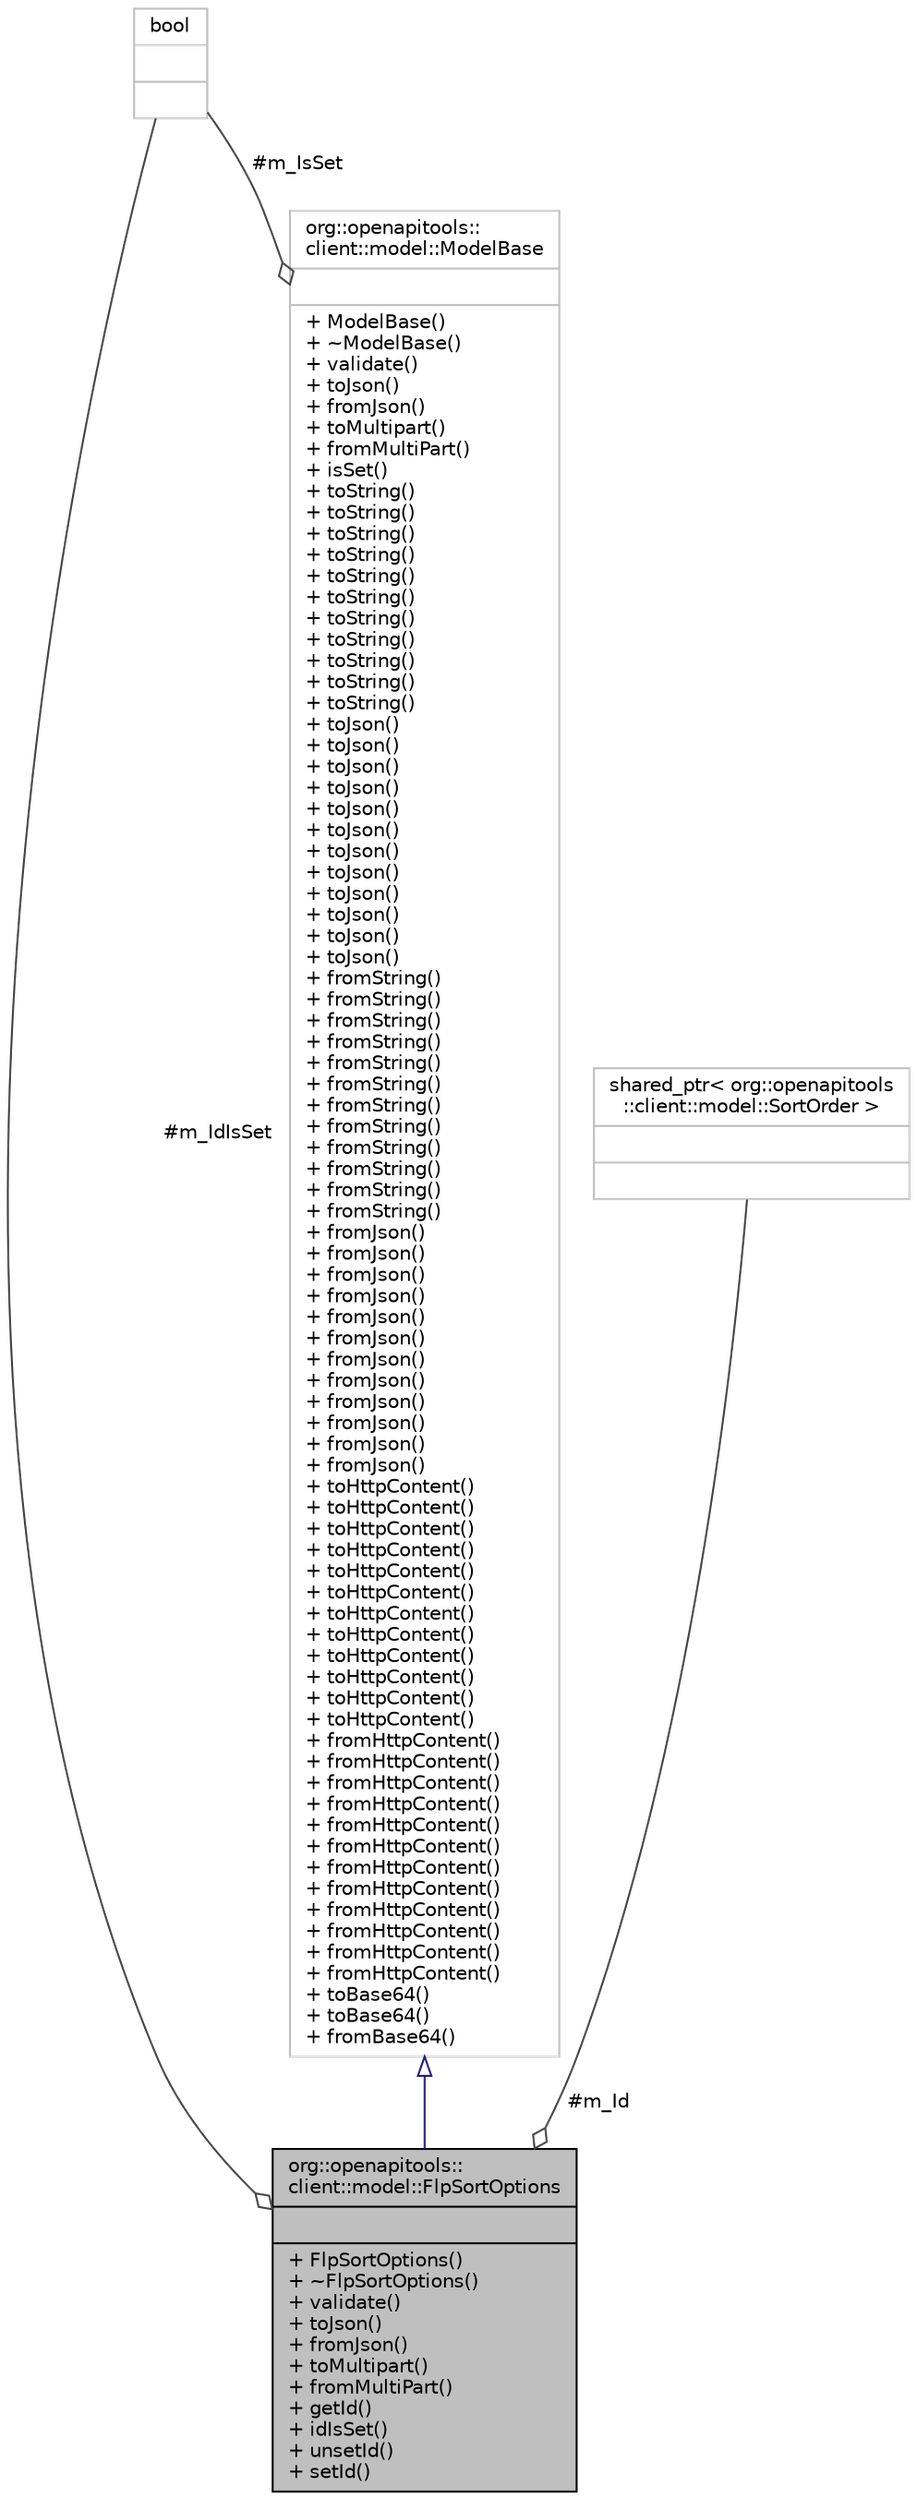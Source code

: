 digraph "org::openapitools::client::model::FlpSortOptions"
{
 // INTERACTIVE_SVG=YES
 // LATEX_PDF_SIZE
  bgcolor="transparent";
  edge [fontname="Helvetica",fontsize="10",labelfontname="Helvetica",labelfontsize="10"];
  node [fontname="Helvetica",fontsize="10",shape=record];
  Node1 [label="{org::openapitools::\lclient::model::FlpSortOptions\n||+ FlpSortOptions()\l+ ~FlpSortOptions()\l+ validate()\l+ toJson()\l+ fromJson()\l+ toMultipart()\l+ fromMultiPart()\l+ getId()\l+ idIsSet()\l+ unsetId()\l+ setId()\l}",height=0.2,width=0.4,color="black", fillcolor="grey75", style="filled", fontcolor="black",tooltip="Specifies the sorting requirements of a flp request."];
  Node2 -> Node1 [dir="back",color="midnightblue",fontsize="10",style="solid",arrowtail="onormal",fontname="Helvetica"];
  Node2 [label="{org::openapitools::\lclient::model::ModelBase\n||+ ModelBase()\l+ ~ModelBase()\l+ validate()\l+ toJson()\l+ fromJson()\l+ toMultipart()\l+ fromMultiPart()\l+ isSet()\l+ toString()\l+ toString()\l+ toString()\l+ toString()\l+ toString()\l+ toString()\l+ toString()\l+ toString()\l+ toString()\l+ toString()\l+ toString()\l+ toJson()\l+ toJson()\l+ toJson()\l+ toJson()\l+ toJson()\l+ toJson()\l+ toJson()\l+ toJson()\l+ toJson()\l+ toJson()\l+ toJson()\l+ toJson()\l+ fromString()\l+ fromString()\l+ fromString()\l+ fromString()\l+ fromString()\l+ fromString()\l+ fromString()\l+ fromString()\l+ fromString()\l+ fromString()\l+ fromString()\l+ fromString()\l+ fromJson()\l+ fromJson()\l+ fromJson()\l+ fromJson()\l+ fromJson()\l+ fromJson()\l+ fromJson()\l+ fromJson()\l+ fromJson()\l+ fromJson()\l+ fromJson()\l+ fromJson()\l+ toHttpContent()\l+ toHttpContent()\l+ toHttpContent()\l+ toHttpContent()\l+ toHttpContent()\l+ toHttpContent()\l+ toHttpContent()\l+ toHttpContent()\l+ toHttpContent()\l+ toHttpContent()\l+ toHttpContent()\l+ toHttpContent()\l+ fromHttpContent()\l+ fromHttpContent()\l+ fromHttpContent()\l+ fromHttpContent()\l+ fromHttpContent()\l+ fromHttpContent()\l+ fromHttpContent()\l+ fromHttpContent()\l+ fromHttpContent()\l+ fromHttpContent()\l+ fromHttpContent()\l+ fromHttpContent()\l+ toBase64()\l+ toBase64()\l+ fromBase64()\l}",height=0.2,width=0.4,color="grey75",URL="$classorg_1_1openapitools_1_1client_1_1model_1_1_model_base.html",tooltip=" "];
  Node3 -> Node2 [color="grey25",fontsize="10",style="solid",label=" #m_IsSet" ,arrowhead="odiamond",fontname="Helvetica"];
  Node3 [label="{bool\n||}",height=0.2,width=0.4,color="grey75",tooltip=" "];
  Node4 -> Node1 [color="grey25",fontsize="10",style="solid",label=" #m_Id" ,arrowhead="odiamond",fontname="Helvetica"];
  Node4 [label="{shared_ptr\< org::openapitools\l::client::model::SortOrder \>\n||}",height=0.2,width=0.4,color="grey75",tooltip=" "];
  Node3 -> Node1 [color="grey25",fontsize="10",style="solid",label=" #m_IdIsSet" ,arrowhead="odiamond",fontname="Helvetica"];
}
